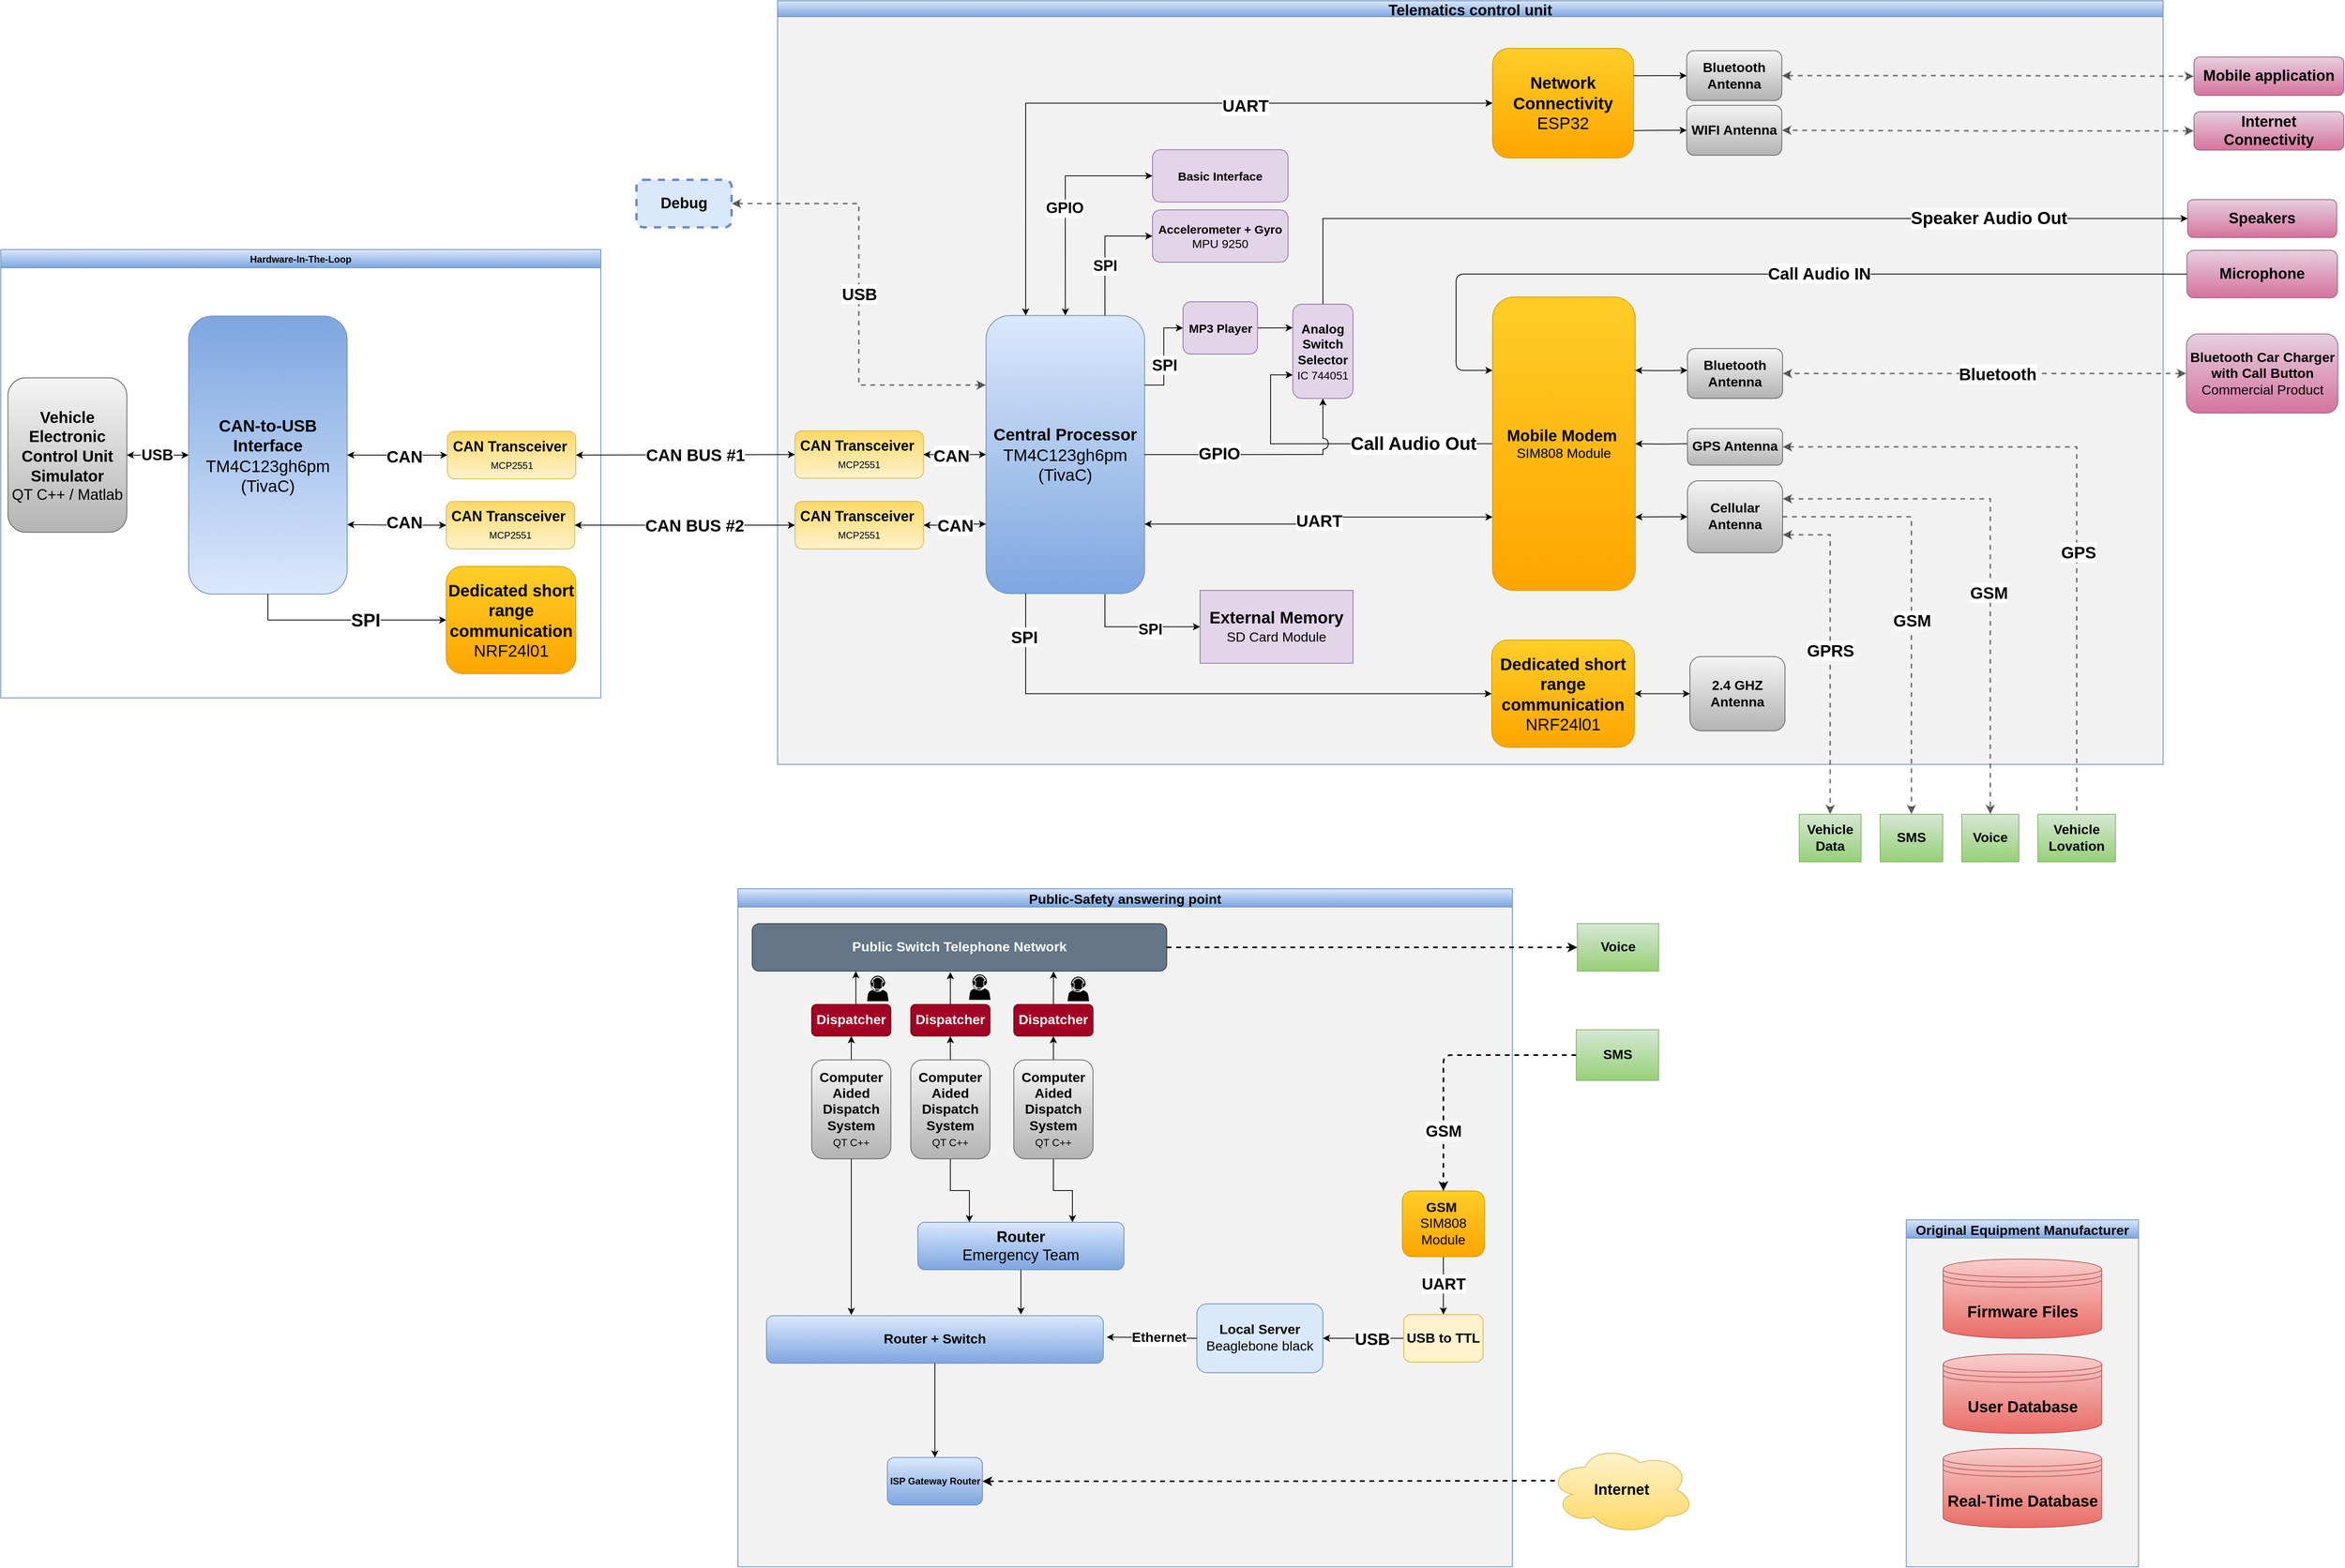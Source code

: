 <mxfile version="13.9.9" type="device"><diagram id="WvO2dlYxxCy-v5vZexDL" name="Page-1"><mxGraphModel dx="3207" dy="987" grid="0" gridSize="6" guides="1" tooltips="1" connect="1" arrows="1" fold="1" page="1" pageScale="1" pageWidth="1500" pageHeight="1200" math="0" shadow="0"><root><mxCell id="0"/><mxCell id="1" parent="0"/><mxCell id="o0vE8Q76qqL2OoBYx_gR-136" value="Original Equipment Manufacturer" style="swimlane;startSize=23;gradientColor=#7ea6e0;fillColor=#dae8fc;strokeColor=#6c8ebf;swimlaneFillColor=#f2f2f2;fontStyle=1;fontSize=17;" parent="1" vertex="1"><mxGeometry x="979" y="1794" width="293" height="438" as="geometry"/></mxCell><mxCell id="o0vE8Q76qqL2OoBYx_gR-175" value="User Database" style="shape=datastore;whiteSpace=wrap;html=1;gradientColor=#ea6b66;fillColor=#f8cecc;strokeColor=#b85450;fontStyle=1;fontSize=20;" parent="o0vE8Q76qqL2OoBYx_gR-136" vertex="1"><mxGeometry x="46.5" y="169.5" width="200" height="100" as="geometry"/></mxCell><mxCell id="anCkNkA-Q1HUXj1l_Hld-24" value="Real-Time Database" style="shape=datastore;whiteSpace=wrap;html=1;gradientColor=#ea6b66;fillColor=#f8cecc;strokeColor=#b85450;fontStyle=1;fontSize=20;" vertex="1" parent="o0vE8Q76qqL2OoBYx_gR-136"><mxGeometry x="46.5" y="288.5" width="200" height="100" as="geometry"/></mxCell><mxCell id="anCkNkA-Q1HUXj1l_Hld-25" value="Firmware Files" style="shape=datastore;whiteSpace=wrap;html=1;gradientColor=#ea6b66;fillColor=#f8cecc;strokeColor=#b85450;fontStyle=1;fontSize=20;" vertex="1" parent="o0vE8Q76qqL2OoBYx_gR-136"><mxGeometry x="46.5" y="49.5" width="200" height="100" as="geometry"/></mxCell><mxCell id="o0vE8Q76qqL2OoBYx_gR-142" value="Public-Safety answering point" style="swimlane;startSize=23;gradientColor=#7ea6e0;fillColor=#dae8fc;strokeColor=#6c8ebf;swimlaneFillColor=#f2f2f2;fontStyle=1;fontSize=17;" parent="1" vertex="1"><mxGeometry x="-495" y="1376" width="977" height="856" as="geometry"/></mxCell><mxCell id="o0vE8Q76qqL2OoBYx_gR-143" style="edgeStyle=orthogonalEdgeStyle;rounded=0;orthogonalLoop=1;jettySize=auto;html=1;entryX=0.5;entryY=0;entryDx=0;entryDy=0;startArrow=classic;startFill=1;endArrow=none;endFill=0;strokeWidth=1;fontSize=17;" parent="o0vE8Q76qqL2OoBYx_gR-142" source="o0vE8Q76qqL2OoBYx_gR-145" target="anCkNkA-Q1HUXj1l_Hld-5" edge="1"><mxGeometry relative="1" as="geometry"><mxPoint x="143" y="212" as="targetPoint"/></mxGeometry></mxCell><mxCell id="o0vE8Q76qqL2OoBYx_gR-144" style="edgeStyle=orthogonalEdgeStyle;rounded=0;orthogonalLoop=1;jettySize=auto;html=1;startArrow=classic;startFill=1;endArrow=none;endFill=0;strokeWidth=1;fontSize=17;exitX=0.25;exitY=1;exitDx=0;exitDy=0;" parent="o0vE8Q76qqL2OoBYx_gR-142" source="o0vE8Q76qqL2OoBYx_gR-148" target="o0vE8Q76qqL2OoBYx_gR-145" edge="1"><mxGeometry relative="1" as="geometry"><mxPoint x="155" y="123" as="sourcePoint"/><Array as="points"><mxPoint x="149" y="135"/><mxPoint x="149" y="135"/></Array></mxGeometry></mxCell><mxCell id="o0vE8Q76qqL2OoBYx_gR-145" value="Dispatcher" style="rounded=1;whiteSpace=wrap;html=1;fillColor=#a20025;strokeColor=#6F0000;fontColor=#ffffff;fontStyle=1;fontSize=17;" parent="o0vE8Q76qqL2OoBYx_gR-142" vertex="1"><mxGeometry x="93" y="146" width="100" height="40" as="geometry"/></mxCell><mxCell id="o0vE8Q76qqL2OoBYx_gR-148" value="Public Switch Telephone Network" style="rounded=1;whiteSpace=wrap;html=1;fillColor=#647687;strokeColor=#314354;fontSize=17;fontStyle=1;fontColor=#ffffff;" parent="o0vE8Q76qqL2OoBYx_gR-142" vertex="1"><mxGeometry x="18" y="44" width="523" height="60" as="geometry"/></mxCell><mxCell id="o0vE8Q76qqL2OoBYx_gR-149" value="" style="pointerEvents=1;shadow=0;dashed=0;html=1;strokeColor=none;labelPosition=center;verticalLabelPosition=bottom;verticalAlign=top;outlineConnect=0;align=center;shape=mxgraph.office.users.call_center_agent;labelBackgroundColor=#ffffff;fontSize=23;fillColor=#000000;" parent="o0vE8Q76qqL2OoBYx_gR-142" vertex="1"><mxGeometry x="163" y="109.71" width="27" height="32.28" as="geometry"/></mxCell><mxCell id="o0vE8Q76qqL2OoBYx_gR-150" style="edgeStyle=orthogonalEdgeStyle;rounded=1;jumpStyle=arc;jumpSize=14;orthogonalLoop=1;jettySize=auto;html=1;entryX=0.5;entryY=0;entryDx=0;entryDy=0;shadow=0;strokeWidth=1;" parent="o0vE8Q76qqL2OoBYx_gR-142" source="o0vE8Q76qqL2OoBYx_gR-151" target="o0vE8Q76qqL2OoBYx_gR-167" edge="1"><mxGeometry relative="1" as="geometry"/></mxCell><mxCell id="anCkNkA-Q1HUXj1l_Hld-32" value="UART" style="edgeLabel;html=1;align=center;verticalAlign=middle;resizable=0;points=[];fontSize=20;fontStyle=1" vertex="1" connectable="0" parent="o0vE8Q76qqL2OoBYx_gR-150"><mxGeometry x="-0.233" y="-2" relative="1" as="geometry"><mxPoint x="2" y="5.18" as="offset"/></mxGeometry></mxCell><mxCell id="o0vE8Q76qqL2OoBYx_gR-151" value="GSM&amp;nbsp;&lt;br&gt;&lt;span style=&quot;font-weight: normal&quot;&gt;SIM808 Module&lt;/span&gt;" style="rounded=1;whiteSpace=wrap;html=1;fillColor=#ffcd28;strokeColor=#d79b00;fontSize=17;fontStyle=1;gradientColor=#ffa500;" parent="o0vE8Q76qqL2OoBYx_gR-142" vertex="1"><mxGeometry x="838.21" y="381.49" width="103.58" height="83" as="geometry"/></mxCell><mxCell id="o0vE8Q76qqL2OoBYx_gR-157" value="" style="pointerEvents=1;shadow=0;dashed=0;html=1;strokeColor=none;labelPosition=center;verticalLabelPosition=bottom;verticalAlign=top;outlineConnect=0;align=center;shape=mxgraph.office.users.call_center_agent;labelBackgroundColor=#ffffff;fontSize=23;fillColor=#000000;" parent="o0vE8Q76qqL2OoBYx_gR-142" vertex="1"><mxGeometry x="416" y="111" width="27" height="30.99" as="geometry"/></mxCell><mxCell id="o0vE8Q76qqL2OoBYx_gR-158" value="" style="pointerEvents=1;shadow=0;dashed=0;html=1;strokeColor=none;labelPosition=center;verticalLabelPosition=bottom;verticalAlign=top;outlineConnect=0;align=center;shape=mxgraph.office.users.call_center_agent;labelBackgroundColor=#ffffff;fontSize=23;fillColor=#000000;" parent="o0vE8Q76qqL2OoBYx_gR-142" vertex="1"><mxGeometry x="291.58" y="108" width="27" height="32.28" as="geometry"/></mxCell><mxCell id="o0vE8Q76qqL2OoBYx_gR-159" value="Local Server&lt;br style=&quot;font-size: 17px&quot;&gt;&lt;span style=&quot;font-size: 17px ; font-weight: normal&quot;&gt;Beaglebone black&lt;/span&gt;" style="rounded=1;whiteSpace=wrap;html=1;fillColor=#dae8fc;strokeColor=#6c8ebf;fontStyle=1;fontSize=17;" parent="o0vE8Q76qqL2OoBYx_gR-142" vertex="1"><mxGeometry x="579" y="523.99" width="159" height="87.01" as="geometry"/></mxCell><mxCell id="o0vE8Q76qqL2OoBYx_gR-160" style="edgeStyle=orthogonalEdgeStyle;rounded=0;orthogonalLoop=1;jettySize=auto;html=1;startArrow=classic;startFill=1;endArrow=none;endFill=0;strokeWidth=1;fontSize=17;" parent="o0vE8Q76qqL2OoBYx_gR-142" source="o0vE8Q76qqL2OoBYx_gR-162" target="o0vE8Q76qqL2OoBYx_gR-169" edge="1"><mxGeometry relative="1" as="geometry"/></mxCell><mxCell id="o0vE8Q76qqL2OoBYx_gR-161" style="edgeStyle=orthogonalEdgeStyle;rounded=0;orthogonalLoop=1;jettySize=auto;html=1;entryX=0.727;entryY=1.006;entryDx=0;entryDy=0;entryPerimeter=0;fontSize=19;" parent="o0vE8Q76qqL2OoBYx_gR-142" source="o0vE8Q76qqL2OoBYx_gR-162" target="o0vE8Q76qqL2OoBYx_gR-148" edge="1"><mxGeometry relative="1" as="geometry"/></mxCell><mxCell id="o0vE8Q76qqL2OoBYx_gR-162" value="Dispatcher" style="rounded=1;whiteSpace=wrap;html=1;fillColor=#a20025;strokeColor=#6F0000;fontColor=#ffffff;fontStyle=1;fontSize=17;" parent="o0vE8Q76qqL2OoBYx_gR-142" vertex="1"><mxGeometry x="348" y="146" width="100" height="40" as="geometry"/></mxCell><mxCell id="o0vE8Q76qqL2OoBYx_gR-163" style="edgeStyle=orthogonalEdgeStyle;rounded=0;orthogonalLoop=1;jettySize=auto;html=1;startArrow=classic;startFill=1;endArrow=none;endFill=0;strokeWidth=1;fontSize=17;" parent="o0vE8Q76qqL2OoBYx_gR-142" source="o0vE8Q76qqL2OoBYx_gR-164" target="anCkNkA-Q1HUXj1l_Hld-4" edge="1"><mxGeometry relative="1" as="geometry"><mxPoint x="268" y="212" as="targetPoint"/></mxGeometry></mxCell><mxCell id="o0vE8Q76qqL2OoBYx_gR-164" value="Dispatcher" style="rounded=1;whiteSpace=wrap;html=1;fillColor=#a20025;strokeColor=#6F0000;fontColor=#ffffff;fontStyle=1;fontSize=17;" parent="o0vE8Q76qqL2OoBYx_gR-142" vertex="1"><mxGeometry x="218" y="146" width="100" height="40" as="geometry"/></mxCell><mxCell id="o0vE8Q76qqL2OoBYx_gR-165" style="edgeStyle=orthogonalEdgeStyle;rounded=0;orthogonalLoop=1;jettySize=auto;html=1;entryX=1;entryY=0.5;entryDx=0;entryDy=0;fontSize=19;" parent="o0vE8Q76qqL2OoBYx_gR-142" source="o0vE8Q76qqL2OoBYx_gR-167" target="o0vE8Q76qqL2OoBYx_gR-159" edge="1"><mxGeometry relative="1" as="geometry"/></mxCell><mxCell id="o0vE8Q76qqL2OoBYx_gR-166" value="&lt;b&gt;&lt;font style=&quot;font-size: 21px&quot;&gt;USB&lt;/font&gt;&lt;/b&gt;" style="edgeLabel;html=1;align=center;verticalAlign=middle;resizable=0;points=[];fontSize=19;" parent="o0vE8Q76qqL2OoBYx_gR-165" vertex="1" connectable="0"><mxGeometry x="-0.203" relative="1" as="geometry"><mxPoint as="offset"/></mxGeometry></mxCell><mxCell id="o0vE8Q76qqL2OoBYx_gR-167" value="USB to TTL" style="rounded=1;whiteSpace=wrap;html=1;fillColor=#fff2cc;strokeColor=#d6b656;fontStyle=1;fontSize=17;" parent="o0vE8Q76qqL2OoBYx_gR-142" vertex="1"><mxGeometry x="840.0" y="537.5" width="100" height="60" as="geometry"/></mxCell><mxCell id="o0vE8Q76qqL2OoBYx_gR-168" style="edgeStyle=orthogonalEdgeStyle;rounded=0;orthogonalLoop=1;jettySize=auto;html=1;entryX=0.75;entryY=0;entryDx=0;entryDy=0;fontSize=19;" parent="o0vE8Q76qqL2OoBYx_gR-142" source="o0vE8Q76qqL2OoBYx_gR-169" target="o0vE8Q76qqL2OoBYx_gR-176" edge="1"><mxGeometry relative="1" as="geometry"/></mxCell><mxCell id="o0vE8Q76qqL2OoBYx_gR-169" value="Computer Aided Dispatch System&lt;br&gt;&lt;span style=&quot;font-weight: normal&quot;&gt;&lt;font style=&quot;font-size: 13px&quot;&gt;QT C++&lt;/font&gt;&lt;/span&gt;" style="rounded=1;whiteSpace=wrap;html=1;fillColor=#f5f5f5;strokeColor=#666666;fontStyle=1;fontSize=17;gradientColor=#b3b3b3;" parent="o0vE8Q76qqL2OoBYx_gR-142" vertex="1"><mxGeometry x="348" y="216.01" width="100" height="125" as="geometry"/></mxCell><mxCell id="o0vE8Q76qqL2OoBYx_gR-170" value="&lt;b&gt;&lt;font style=&quot;font-size: 17px&quot;&gt;Router + Switch&lt;/font&gt;&lt;/b&gt;" style="rounded=1;whiteSpace=wrap;html=1;gradientColor=#7ea6e0;fillColor=#dae8fc;strokeColor=#6c8ebf;" parent="o0vE8Q76qqL2OoBYx_gR-142" vertex="1"><mxGeometry x="36" y="539" width="425" height="60" as="geometry"/></mxCell><mxCell id="o0vE8Q76qqL2OoBYx_gR-172" value="&lt;b&gt;ISP Gateway Router&lt;/b&gt;" style="rounded=1;whiteSpace=wrap;html=1;gradientColor=#7ea6e0;fillColor=#dae8fc;strokeColor=#6c8ebf;" parent="o0vE8Q76qqL2OoBYx_gR-142" vertex="1"><mxGeometry x="188.5" y="718.01" width="120" height="60" as="geometry"/></mxCell><mxCell id="o0vE8Q76qqL2OoBYx_gR-176" value="&lt;b&gt;Router&lt;/b&gt;&lt;br&gt;Emergency Team" style="rounded=1;whiteSpace=wrap;html=1;fontSize=19;gradientColor=#7ea6e0;fillColor=#dae8fc;strokeColor=#6c8ebf;" parent="o0vE8Q76qqL2OoBYx_gR-142" vertex="1"><mxGeometry x="227" y="421" width="260" height="60" as="geometry"/></mxCell><mxCell id="anCkNkA-Q1HUXj1l_Hld-6" style="edgeStyle=orthogonalEdgeStyle;rounded=0;orthogonalLoop=1;jettySize=auto;html=1;entryX=0.25;entryY=0;entryDx=0;entryDy=0;fontSize=17;" edge="1" parent="o0vE8Q76qqL2OoBYx_gR-142" source="anCkNkA-Q1HUXj1l_Hld-4" target="o0vE8Q76qqL2OoBYx_gR-176"><mxGeometry relative="1" as="geometry"/></mxCell><mxCell id="anCkNkA-Q1HUXj1l_Hld-4" value="Computer Aided Dispatch System&lt;br&gt;&lt;span style=&quot;font-weight: normal&quot;&gt;&lt;font style=&quot;font-size: 13px&quot;&gt;QT C++&lt;/font&gt;&lt;/span&gt;" style="rounded=1;whiteSpace=wrap;html=1;fillColor=#f5f5f5;strokeColor=#666666;fontStyle=1;fontSize=17;gradientColor=#b3b3b3;" vertex="1" parent="o0vE8Q76qqL2OoBYx_gR-142"><mxGeometry x="218" y="216.01" width="100" height="125" as="geometry"/></mxCell><mxCell id="anCkNkA-Q1HUXj1l_Hld-5" value="Computer Aided Dispatch System&lt;br&gt;&lt;span style=&quot;font-weight: normal&quot;&gt;&lt;font style=&quot;font-size: 13px&quot;&gt;QT C++&lt;/font&gt;&lt;/span&gt;" style="rounded=1;whiteSpace=wrap;html=1;fillColor=#f5f5f5;strokeColor=#666666;fontStyle=1;fontSize=17;gradientColor=#b3b3b3;" vertex="1" parent="o0vE8Q76qqL2OoBYx_gR-142"><mxGeometry x="93" y="216.01" width="100" height="125" as="geometry"/></mxCell><mxCell id="o0vE8Q76qqL2OoBYx_gR-243" style="edgeStyle=orthogonalEdgeStyle;rounded=0;orthogonalLoop=1;jettySize=auto;html=1;fontSize=19;" parent="o0vE8Q76qqL2OoBYx_gR-142" source="o0vE8Q76qqL2OoBYx_gR-170" edge="1" target="o0vE8Q76qqL2OoBYx_gR-172"><mxGeometry relative="1" as="geometry"><mxPoint x="249" y="717" as="targetPoint"/></mxGeometry></mxCell><mxCell id="o0vE8Q76qqL2OoBYx_gR-178" value="Telematics control unit" style="swimlane;startSize=20;shadow=0;swimlaneFillColor=#F2F2F2;fontStyle=1;fontSize=19;movable=1;gradientColor=#7ea6e0;fillColor=#dae8fc;strokeColor=#6c8ebf;" parent="1" vertex="1"><mxGeometry x="-445" y="255" width="1748" height="964" as="geometry"><mxRectangle x="70" y="160" width="70" height="23" as="alternateBounds"/></mxGeometry></mxCell><mxCell id="o0vE8Q76qqL2OoBYx_gR-179" style="edgeStyle=orthogonalEdgeStyle;rounded=1;orthogonalLoop=1;jettySize=auto;html=1;entryX=1;entryY=0.5;entryDx=0;entryDy=0;startArrow=none;startFill=0;endArrow=classic;endFill=1;strokeColor=#000000;strokeWidth=1;fontSize=20;fontStyle=1" parent="o0vE8Q76qqL2OoBYx_gR-178" target="o0vE8Q76qqL2OoBYx_gR-185" edge="1"><mxGeometry relative="1" as="geometry"><mxPoint x="1085.28" y="660.73" as="targetPoint"/><mxPoint x="1147.97" y="559.165" as="sourcePoint"/></mxGeometry></mxCell><mxCell id="o0vE8Q76qqL2OoBYx_gR-180" style="edgeStyle=orthogonalEdgeStyle;rounded=1;orthogonalLoop=1;jettySize=auto;html=1;entryX=1;entryY=0.75;entryDx=0;entryDy=0;startArrow=classic;startFill=1;endArrow=classic;endFill=1;strokeColor=#000000;strokeWidth=1;fontSize=20;fontStyle=1;exitX=0;exitY=0.5;exitDx=0;exitDy=0;" parent="o0vE8Q76qqL2OoBYx_gR-178" target="o0vE8Q76qqL2OoBYx_gR-185" edge="1" source="o0vE8Q76qqL2OoBYx_gR-230"><mxGeometry relative="1" as="geometry"><mxPoint x="1085.28" y="740.83" as="targetPoint"/><mxPoint x="1147.97" y="650.415" as="sourcePoint"/></mxGeometry></mxCell><mxCell id="o0vE8Q76qqL2OoBYx_gR-181" style="edgeStyle=orthogonalEdgeStyle;rounded=0;jumpStyle=arc;jumpSize=14;orthogonalLoop=1;jettySize=auto;html=1;exitX=0.75;exitY=1;exitDx=0;exitDy=0;" parent="o0vE8Q76qqL2OoBYx_gR-178" source="o0vE8Q76qqL2OoBYx_gR-183" target="o0vE8Q76qqL2OoBYx_gR-220" edge="1"><mxGeometry relative="1" as="geometry"><mxPoint x="467" y="762" as="sourcePoint"/></mxGeometry></mxCell><mxCell id="o0vE8Q76qqL2OoBYx_gR-182" value="SPI" style="edgeLabel;html=1;align=center;verticalAlign=middle;resizable=0;points=[];fontSize=19;fontStyle=1" parent="o0vE8Q76qqL2OoBYx_gR-181" vertex="1" connectable="0"><mxGeometry x="0.208" y="-3" relative="1" as="geometry"><mxPoint x="1" as="offset"/></mxGeometry></mxCell><mxCell id="anCkNkA-Q1HUXj1l_Hld-22" style="edgeStyle=orthogonalEdgeStyle;rounded=0;orthogonalLoop=1;jettySize=auto;html=1;entryX=0;entryY=0.5;entryDx=0;entryDy=0;startArrow=classic;startFill=1;endArrow=classic;endFill=1;strokeWidth=1;fontSize=19;exitX=0.5;exitY=0;exitDx=0;exitDy=0;" edge="1" parent="o0vE8Q76qqL2OoBYx_gR-178" source="o0vE8Q76qqL2OoBYx_gR-183" target="anCkNkA-Q1HUXj1l_Hld-20"><mxGeometry relative="1" as="geometry"/></mxCell><mxCell id="anCkNkA-Q1HUXj1l_Hld-23" value="GPIO" style="edgeLabel;html=1;align=center;verticalAlign=middle;resizable=0;points=[];fontSize=19;fontStyle=1" vertex="1" connectable="0" parent="anCkNkA-Q1HUXj1l_Hld-22"><mxGeometry x="-0.051" y="1" relative="1" as="geometry"><mxPoint as="offset"/></mxGeometry></mxCell><mxCell id="o0vE8Q76qqL2OoBYx_gR-183" value="&lt;font style=&quot;font-size: 21px&quot;&gt;Central Processor&lt;span style=&quot;font-weight: normal&quot;&gt;&lt;br&gt;TM4C123gh6pm&lt;br&gt;(TivaC)&lt;/span&gt;&lt;/font&gt;" style="rounded=1;whiteSpace=wrap;html=1;fillColor=#dae8fc;strokeColor=#6c8ebf;fontStyle=1;fontSize=17;gradientColor=#7ea6e0;" parent="o0vE8Q76qqL2OoBYx_gR-178" vertex="1"><mxGeometry x="263.02" y="397.33" width="200" height="351" as="geometry"/></mxCell><mxCell id="o0vE8Q76qqL2OoBYx_gR-184" style="edgeStyle=orthogonalEdgeStyle;rounded=0;jumpStyle=arc;jumpSize=100;orthogonalLoop=1;jettySize=auto;html=1;exitX=0;exitY=0.5;exitDx=0;exitDy=0;entryX=0;entryY=0.75;entryDx=0;entryDy=0;" parent="o0vE8Q76qqL2OoBYx_gR-178" source="o0vE8Q76qqL2OoBYx_gR-185" target="o0vE8Q76qqL2OoBYx_gR-207" edge="1"><mxGeometry relative="1" as="geometry"><Array as="points"><mxPoint x="622" y="559"/><mxPoint x="622" y="473"/></Array></mxGeometry></mxCell><mxCell id="anCkNkA-Q1HUXj1l_Hld-37" value="Call Audio Out" style="edgeLabel;html=1;align=center;verticalAlign=middle;resizable=0;points=[];fontSize=23;fontStyle=1" vertex="1" connectable="0" parent="o0vE8Q76qqL2OoBYx_gR-184"><mxGeometry x="-0.412" y="-1" relative="1" as="geometry"><mxPoint x="15.84" y="0.98" as="offset"/></mxGeometry></mxCell><mxCell id="o0vE8Q76qqL2OoBYx_gR-185" value="&lt;font style=&quot;font-size: 20px&quot;&gt;Mobile Modem&lt;/font&gt;&amp;nbsp;&lt;br&gt;&lt;span style=&quot;font-weight: normal&quot;&gt;SIM808 Module&lt;/span&gt;" style="rounded=1;whiteSpace=wrap;html=1;fillColor=#ffcd28;strokeColor=#d79b00;fontSize=17;fontStyle=1;gradientColor=#ffa500;" parent="o0vE8Q76qqL2OoBYx_gR-178" vertex="1"><mxGeometry x="902.02" y="374" width="180" height="370.33" as="geometry"/></mxCell><mxCell id="o0vE8Q76qqL2OoBYx_gR-188" style="edgeStyle=orthogonalEdgeStyle;rounded=1;orthogonalLoop=1;jettySize=auto;html=1;startArrow=classic;startFill=1;entryX=1;entryY=0.25;entryDx=0;entryDy=0;" parent="o0vE8Q76qqL2OoBYx_gR-178" target="o0vE8Q76qqL2OoBYx_gR-185" edge="1"><mxGeometry relative="1" as="geometry"><mxPoint x="1084.97" y="443.83" as="targetPoint"/><mxPoint x="1147.97" y="466.5" as="sourcePoint"/></mxGeometry></mxCell><mxCell id="o0vE8Q76qqL2OoBYx_gR-201" style="edgeStyle=orthogonalEdgeStyle;rounded=0;orthogonalLoop=1;jettySize=auto;html=1;entryX=0;entryY=0.25;entryDx=0;entryDy=0;" parent="o0vE8Q76qqL2OoBYx_gR-178" source="o0vE8Q76qqL2OoBYx_gR-204" target="o0vE8Q76qqL2OoBYx_gR-207" edge="1"><mxGeometry relative="1" as="geometry"/></mxCell><mxCell id="o0vE8Q76qqL2OoBYx_gR-202" style="edgeStyle=orthogonalEdgeStyle;rounded=0;orthogonalLoop=1;jettySize=auto;html=1;entryX=1;entryY=0.25;entryDx=0;entryDy=0;startArrow=classic;startFill=1;endArrow=none;endFill=0;fontSize=19;" parent="o0vE8Q76qqL2OoBYx_gR-178" source="o0vE8Q76qqL2OoBYx_gR-204" target="o0vE8Q76qqL2OoBYx_gR-183" edge="1"><mxGeometry relative="1" as="geometry"/></mxCell><mxCell id="o0vE8Q76qqL2OoBYx_gR-203" value="SPI" style="edgeLabel;html=1;align=center;verticalAlign=middle;resizable=0;points=[];fontSize=20;fontStyle=1" parent="o0vE8Q76qqL2OoBYx_gR-202" vertex="1" connectable="0"><mxGeometry x="0.155" relative="1" as="geometry"><mxPoint as="offset"/></mxGeometry></mxCell><mxCell id="o0vE8Q76qqL2OoBYx_gR-204" value="MP3 Player" style="rounded=1;whiteSpace=wrap;html=1;fillColor=#e1d5e7;strokeColor=#9673a6;fontStyle=1;fontSize=15;" parent="o0vE8Q76qqL2OoBYx_gR-178" vertex="1"><mxGeometry x="511.5" y="380" width="94" height="66" as="geometry"/></mxCell><mxCell id="o0vE8Q76qqL2OoBYx_gR-205" style="edgeStyle=orthogonalEdgeStyle;rounded=0;orthogonalLoop=1;jettySize=auto;html=1;startArrow=classic;startFill=1;endArrow=none;endFill=0;fontSize=19;entryX=1;entryY=0.5;entryDx=0;entryDy=0;jumpStyle=arc;jumpSize=14;exitX=0.5;exitY=1;exitDx=0;exitDy=0;" parent="o0vE8Q76qqL2OoBYx_gR-178" source="o0vE8Q76qqL2OoBYx_gR-207" target="o0vE8Q76qqL2OoBYx_gR-183" edge="1"><mxGeometry relative="1" as="geometry"><mxPoint x="484.02" y="675.33" as="targetPoint"/></mxGeometry></mxCell><mxCell id="o0vE8Q76qqL2OoBYx_gR-206" value="&lt;b&gt;&lt;font style=&quot;font-size: 21px&quot;&gt;GPIO&lt;/font&gt;&lt;/b&gt;" style="edgeLabel;html=1;align=center;verticalAlign=middle;resizable=0;points=[];fontSize=19;" parent="o0vE8Q76qqL2OoBYx_gR-205" vertex="1" connectable="0"><mxGeometry x="0.613" y="2" relative="1" as="geometry"><mxPoint x="36.88" y="-3.83" as="offset"/></mxGeometry></mxCell><mxCell id="o0vE8Q76qqL2OoBYx_gR-207" value="Analog Switch Selector&lt;br&gt;&lt;span style=&quot;font-weight: normal&quot;&gt;&lt;font style=&quot;font-size: 14px&quot;&gt;IC 744051&lt;/font&gt;&lt;/span&gt;" style="rounded=1;whiteSpace=wrap;html=1;fillColor=#e1d5e7;strokeColor=#9673a6;fontStyle=1;fontSize=16;" parent="o0vE8Q76qqL2OoBYx_gR-178" vertex="1"><mxGeometry x="650" y="383" width="76" height="119" as="geometry"/></mxCell><mxCell id="o0vE8Q76qqL2OoBYx_gR-208" style="edgeStyle=orthogonalEdgeStyle;rounded=0;orthogonalLoop=1;jettySize=auto;html=1;startArrow=classic;startFill=1;endArrow=none;endFill=0;fontSize=19;entryX=0.25;entryY=1;entryDx=0;entryDy=0;" parent="o0vE8Q76qqL2OoBYx_gR-178" source="o0vE8Q76qqL2OoBYx_gR-211" target="o0vE8Q76qqL2OoBYx_gR-183" edge="1"><mxGeometry relative="1" as="geometry"><mxPoint x="463.02" y="500.33" as="targetPoint"/></mxGeometry></mxCell><mxCell id="o0vE8Q76qqL2OoBYx_gR-209" value="&lt;b&gt;&lt;font style=&quot;font-size: 21px&quot;&gt;SPI&lt;/font&gt;&lt;/b&gt;" style="edgeLabel;html=1;align=center;verticalAlign=middle;resizable=0;points=[];fontSize=19;" parent="o0vE8Q76qqL2OoBYx_gR-208" vertex="1" connectable="0"><mxGeometry x="0.769" y="1" relative="1" as="geometry"><mxPoint x="-1.01" y="-27.69" as="offset"/></mxGeometry></mxCell><mxCell id="o0vE8Q76qqL2OoBYx_gR-210" style="edgeStyle=orthogonalEdgeStyle;rounded=1;jumpStyle=arc;jumpSize=14;orthogonalLoop=1;jettySize=auto;html=1;strokeWidth=1;entryX=0;entryY=0.5;entryDx=0;entryDy=0;startArrow=classic;startFill=1;" parent="o0vE8Q76qqL2OoBYx_gR-178" source="o0vE8Q76qqL2OoBYx_gR-211" edge="1" target="o0vE8Q76qqL2OoBYx_gR-229"><mxGeometry relative="1" as="geometry"><mxPoint x="1135.02" y="898.6" as="targetPoint"/></mxGeometry></mxCell><mxCell id="o0vE8Q76qqL2OoBYx_gR-211" value="&lt;font style=&quot;font-size: 21px&quot;&gt;Dedicated short range communication&lt;br&gt;&lt;span style=&quot;font-weight: normal&quot;&gt;NRF24l01&lt;/span&gt;&lt;/font&gt;" style="rounded=1;whiteSpace=wrap;html=1;fillColor=#ffcd28;strokeColor=#d79b00;fontSize=17;fontStyle=1;gradientColor=#ffa500;" parent="o0vE8Q76qqL2OoBYx_gR-178" vertex="1"><mxGeometry x="901.02" y="807" width="180" height="135.5" as="geometry"/></mxCell><mxCell id="o0vE8Q76qqL2OoBYx_gR-212" style="edgeStyle=orthogonalEdgeStyle;rounded=0;orthogonalLoop=1;jettySize=auto;html=1;exitX=0;exitY=0.5;exitDx=0;exitDy=0;entryX=0.25;entryY=0;entryDx=0;entryDy=0;startArrow=classic;startFill=1;" parent="o0vE8Q76qqL2OoBYx_gR-178" source="o0vE8Q76qqL2OoBYx_gR-223" target="o0vE8Q76qqL2OoBYx_gR-183" edge="1"><mxGeometry relative="1" as="geometry"><mxPoint x="261.02" y="423.33" as="targetPoint"/></mxGeometry></mxCell><mxCell id="o0vE8Q76qqL2OoBYx_gR-213" value="&lt;b&gt;&lt;font style=&quot;font-size: 21px&quot;&gt;UART&lt;/font&gt;&lt;/b&gt;" style="edgeLabel;html=1;align=center;verticalAlign=middle;resizable=0;points=[];fontSize=19;rotation=0;" parent="o0vE8Q76qqL2OoBYx_gR-212" vertex="1" connectable="0"><mxGeometry x="-0.151" y="-1" relative="1" as="geometry"><mxPoint x="51.65" y="3.7" as="offset"/></mxGeometry></mxCell><mxCell id="o0vE8Q76qqL2OoBYx_gR-214" style="edgeStyle=orthogonalEdgeStyle;rounded=0;orthogonalLoop=1;jettySize=auto;html=1;entryX=0;entryY=0.75;entryDx=0;entryDy=0;startArrow=classic;startFill=1;" parent="o0vE8Q76qqL2OoBYx_gR-178" source="anCkNkA-Q1HUXj1l_Hld-40" target="o0vE8Q76qqL2OoBYx_gR-183" edge="1"><mxGeometry relative="1" as="geometry"><mxPoint x="263.02" y="714.33" as="targetPoint"/><mxPoint x="176" y="662" as="sourcePoint"/></mxGeometry></mxCell><mxCell id="o0vE8Q76qqL2OoBYx_gR-215" value="CAN" style="edgeLabel;html=1;align=center;verticalAlign=middle;resizable=0;points=[];fontSize=21;fontStyle=1" parent="o0vE8Q76qqL2OoBYx_gR-214" vertex="1" connectable="0"><mxGeometry x="-0.132" y="1" relative="1" as="geometry"><mxPoint x="4.67" y="1" as="offset"/></mxGeometry></mxCell><mxCell id="o0vE8Q76qqL2OoBYx_gR-217" style="edgeStyle=orthogonalEdgeStyle;rounded=0;orthogonalLoop=1;jettySize=auto;html=1;startArrow=classic;startFill=1;endArrow=classic;endFill=1;fontSize=19;" parent="o0vE8Q76qqL2OoBYx_gR-178" source="anCkNkA-Q1HUXj1l_Hld-39" target="o0vE8Q76qqL2OoBYx_gR-183" edge="1"><mxGeometry relative="1" as="geometry"><mxPoint x="176" y="573" as="sourcePoint"/><mxPoint x="263.02" y="562.42" as="targetPoint"/></mxGeometry></mxCell><mxCell id="o0vE8Q76qqL2OoBYx_gR-218" value="&lt;b&gt;&lt;font style=&quot;font-size: 21px&quot;&gt;CAN&lt;/font&gt;&lt;/b&gt;" style="edgeLabel;html=1;align=center;verticalAlign=middle;resizable=0;points=[];fontSize=19;" parent="o0vE8Q76qqL2OoBYx_gR-217" vertex="1" connectable="0"><mxGeometry x="0.118" y="-2" relative="1" as="geometry"><mxPoint x="-9.67" y="-1.34" as="offset"/></mxGeometry></mxCell><mxCell id="o0vE8Q76qqL2OoBYx_gR-220" value="&lt;font&gt;&lt;b style=&quot;font-size: 21px&quot;&gt;External Memory&lt;/b&gt;&lt;br&gt;&lt;font style=&quot;font-size: 17px&quot;&gt;SD Card Module&lt;/font&gt;&lt;br&gt;&lt;/font&gt;" style="rounded=0;whiteSpace=wrap;html=1;fontSize=19;arcSize=50;fillColor=#e1d5e7;strokeColor=#9673a6;" parent="o0vE8Q76qqL2OoBYx_gR-178" vertex="1"><mxGeometry x="533" y="744.33" width="193" height="92" as="geometry"/></mxCell><mxCell id="o0vE8Q76qqL2OoBYx_gR-223" value="&lt;font style=&quot;font-size: 21px&quot;&gt;Network Connectivity&lt;br&gt;&lt;span style=&quot;font-weight: normal&quot;&gt;ESP32&lt;/span&gt;&lt;/font&gt;" style="rounded=1;whiteSpace=wrap;html=1;fillColor=#ffcd28;strokeColor=#d79b00;fontSize=17;fontStyle=1;gradientColor=#ffa500;" parent="o0vE8Q76qqL2OoBYx_gR-178" vertex="1"><mxGeometry x="902.02" y="60" width="178" height="138.5" as="geometry"/></mxCell><mxCell id="o0vE8Q76qqL2OoBYx_gR-224" value="Bluetooth Antenna" style="rounded=1;whiteSpace=wrap;html=1;fillColor=#f5f5f5;strokeColor=#666666;fontSize=17;fontStyle=1;gradientColor=#b3b3b3;" parent="o0vE8Q76qqL2OoBYx_gR-178" vertex="1"><mxGeometry x="1146.97" y="63" width="120" height="63" as="geometry"/></mxCell><mxCell id="o0vE8Q76qqL2OoBYx_gR-225" value="WIFI Antenna" style="rounded=1;whiteSpace=wrap;html=1;fillColor=#f5f5f5;strokeColor=#666666;fontSize=17;fontStyle=1;gradientColor=#b3b3b3;" parent="o0vE8Q76qqL2OoBYx_gR-178" vertex="1"><mxGeometry x="1146.97" y="132" width="120" height="63" as="geometry"/></mxCell><mxCell id="o0vE8Q76qqL2OoBYx_gR-226" style="edgeStyle=orthogonalEdgeStyle;rounded=0;orthogonalLoop=1;jettySize=auto;html=1;entryX=1;entryY=0.25;entryDx=0;entryDy=0;startArrow=classic;startFill=1;endArrow=none;endFill=0;fontSize=19;" parent="o0vE8Q76qqL2OoBYx_gR-178" source="o0vE8Q76qqL2OoBYx_gR-224" target="o0vE8Q76qqL2OoBYx_gR-223" edge="1"><mxGeometry relative="1" as="geometry"/></mxCell><mxCell id="o0vE8Q76qqL2OoBYx_gR-227" style="edgeStyle=orthogonalEdgeStyle;rounded=0;orthogonalLoop=1;jettySize=auto;html=1;entryX=1;entryY=0.75;entryDx=0;entryDy=0;startArrow=classic;startFill=1;endArrow=none;endFill=0;fontSize=19;" parent="o0vE8Q76qqL2OoBYx_gR-178" source="o0vE8Q76qqL2OoBYx_gR-225" target="o0vE8Q76qqL2OoBYx_gR-223" edge="1"><mxGeometry relative="1" as="geometry"/></mxCell><mxCell id="o0vE8Q76qqL2OoBYx_gR-229" value="2.4 GHZ Antenna" style="rounded=1;whiteSpace=wrap;html=1;fillColor=#f5f5f5;strokeColor=#666666;fontSize=17;fontStyle=1;gradientColor=#b3b3b3;" parent="o0vE8Q76qqL2OoBYx_gR-178" vertex="1"><mxGeometry x="1151.0" y="827.83" width="120" height="93.83" as="geometry"/></mxCell><mxCell id="o0vE8Q76qqL2OoBYx_gR-230" value="Cellular Antenna" style="rounded=1;whiteSpace=wrap;html=1;fillColor=#f5f5f5;strokeColor=#666666;fontSize=17;fontStyle=1;gradientColor=#b3b3b3;" parent="o0vE8Q76qqL2OoBYx_gR-178" vertex="1"><mxGeometry x="1147.97" y="606" width="120" height="90.83" as="geometry"/></mxCell><mxCell id="o0vE8Q76qqL2OoBYx_gR-231" value="GPS Antenna" style="rounded=1;whiteSpace=wrap;html=1;fillColor=#f5f5f5;strokeColor=#666666;fontSize=17;fontStyle=1;gradientColor=#b3b3b3;" parent="o0vE8Q76qqL2OoBYx_gR-178" vertex="1"><mxGeometry x="1147.97" y="540.08" width="120" height="46.16" as="geometry"/></mxCell><mxCell id="o0vE8Q76qqL2OoBYx_gR-232" value="Bluetooth Antenna" style="rounded=1;whiteSpace=wrap;html=1;fillColor=#f5f5f5;strokeColor=#666666;fontSize=17;fontStyle=1;gradientColor=#b3b3b3;" parent="o0vE8Q76qqL2OoBYx_gR-178" vertex="1"><mxGeometry x="1147.97" y="439" width="120" height="63" as="geometry"/></mxCell><mxCell id="anCkNkA-Q1HUXj1l_Hld-15" style="edgeStyle=orthogonalEdgeStyle;rounded=0;orthogonalLoop=1;jettySize=auto;html=1;entryX=0.75;entryY=0;entryDx=0;entryDy=0;endArrow=none;endFill=0;strokeWidth=1;fontSize=19;startArrow=classic;startFill=1;" edge="1" parent="o0vE8Q76qqL2OoBYx_gR-178" source="anCkNkA-Q1HUXj1l_Hld-14" target="o0vE8Q76qqL2OoBYx_gR-183"><mxGeometry relative="1" as="geometry"/></mxCell><mxCell id="anCkNkA-Q1HUXj1l_Hld-16" value="SPI" style="edgeLabel;html=1;align=center;verticalAlign=middle;resizable=0;points=[];fontSize=19;fontStyle=1" vertex="1" connectable="0" parent="anCkNkA-Q1HUXj1l_Hld-15"><mxGeometry x="0.221" relative="1" as="geometry"><mxPoint as="offset"/></mxGeometry></mxCell><mxCell id="anCkNkA-Q1HUXj1l_Hld-14" value="Accelerometer + Gyro&lt;br&gt;&lt;span style=&quot;font-weight: normal&quot;&gt;MPU 9250&lt;/span&gt;" style="rounded=1;whiteSpace=wrap;html=1;fillColor=#e1d5e7;strokeColor=#9673a6;fontStyle=1;fontSize=15;" vertex="1" parent="o0vE8Q76qqL2OoBYx_gR-178"><mxGeometry x="473" y="264" width="171" height="66" as="geometry"/></mxCell><mxCell id="anCkNkA-Q1HUXj1l_Hld-20" value="Basic Interface" style="rounded=1;whiteSpace=wrap;html=1;fillColor=#e1d5e7;strokeColor=#9673a6;fontStyle=1;fontSize=15;" vertex="1" parent="o0vE8Q76qqL2OoBYx_gR-178"><mxGeometry x="473" y="188" width="171" height="66" as="geometry"/></mxCell><mxCell id="o0vE8Q76qqL2OoBYx_gR-186" style="edgeStyle=orthogonalEdgeStyle;rounded=1;orthogonalLoop=1;jettySize=auto;html=1;startArrow=classic;startFill=1;exitX=0;exitY=0.75;exitDx=0;exitDy=0;entryX=1;entryY=0.75;entryDx=0;entryDy=0;" parent="o0vE8Q76qqL2OoBYx_gR-178" source="o0vE8Q76qqL2OoBYx_gR-185" target="o0vE8Q76qqL2OoBYx_gR-183" edge="1"><mxGeometry relative="1" as="geometry"><mxPoint x="451" y="662.89" as="targetPoint"/><mxPoint x="890" y="654.057" as="sourcePoint"/></mxGeometry></mxCell><mxCell id="o0vE8Q76qqL2OoBYx_gR-187" value="&lt;font style=&quot;font-size: 21px&quot;&gt;UART&lt;/font&gt;" style="edgeLabel;html=1;align=center;verticalAlign=middle;resizable=0;points=[];fontSize=17;fontStyle=1" parent="o0vE8Q76qqL2OoBYx_gR-186" vertex="1" connectable="0"><mxGeometry x="-0.145" relative="1" as="geometry"><mxPoint x="-27.59" y="4.29" as="offset"/></mxGeometry></mxCell><mxCell id="anCkNkA-Q1HUXj1l_Hld-39" value="CAN Transceiver&amp;nbsp;&lt;br&gt;&lt;span style=&quot;font-weight: normal&quot;&gt;&lt;font style=&quot;font-size: 12px&quot;&gt;MCP2551&lt;/font&gt;&lt;/span&gt;" style="rounded=1;whiteSpace=wrap;html=1;fontStyle=1;fontSize=18;fillColor=#fff2cc;strokeColor=#d6b656;gradientColor=#ffd966;direction=west;" vertex="1" parent="o0vE8Q76qqL2OoBYx_gR-178"><mxGeometry x="22" y="542.83" width="162" height="60" as="geometry"/></mxCell><mxCell id="anCkNkA-Q1HUXj1l_Hld-40" value="CAN Transceiver&amp;nbsp;&lt;br&gt;&lt;span style=&quot;font-weight: normal&quot;&gt;&lt;font style=&quot;font-size: 12px&quot;&gt;MCP2551&lt;/font&gt;&lt;/span&gt;" style="rounded=1;whiteSpace=wrap;html=1;fontStyle=1;fontSize=18;fillColor=#fff2cc;strokeColor=#d6b656;gradientColor=#ffd966;direction=west;" vertex="1" parent="o0vE8Q76qqL2OoBYx_gR-178"><mxGeometry x="22" y="632" width="162" height="60" as="geometry"/></mxCell><mxCell id="o0vE8Q76qqL2OoBYx_gR-233" value="Bluetooth Car Charger with Call Button&lt;br&gt;&lt;span style=&quot;font-weight: normal&quot;&gt;Commercial Product&lt;/span&gt;" style="rounded=1;whiteSpace=wrap;html=1;fontStyle=1;fontSize=17;fillColor=#e6d0de;strokeColor=#996185;gradientColor=#d5739d;" parent="1" vertex="1"><mxGeometry x="1332.5" y="675.5" width="191" height="100" as="geometry"/></mxCell><mxCell id="o0vE8Q76qqL2OoBYx_gR-237" value="Debug" style="rounded=1;whiteSpace=wrap;html=1;fontSize=19;fontStyle=1;dashed=1;strokeWidth=3;fillColor=#dae8fc;strokeColor=#6c8ebf;" parent="1" vertex="1"><mxGeometry x="-623" y="481" width="120" height="60" as="geometry"/></mxCell><mxCell id="o0vE8Q76qqL2OoBYx_gR-238" value="Speakers" style="rounded=1;whiteSpace=wrap;html=1;fillColor=#e6d0de;strokeColor=#996185;fontSize=19;fontStyle=1;gradientColor=#d5739d;" parent="1" vertex="1"><mxGeometry x="1334.0" y="506" width="188" height="47.83" as="geometry"/></mxCell><mxCell id="o0vE8Q76qqL2OoBYx_gR-239" value="Microphone" style="rounded=1;whiteSpace=wrap;html=1;fillColor=#e6d0de;strokeColor=#996185;fontSize=19;fontStyle=1;gradientColor=#d5739d;" parent="1" vertex="1"><mxGeometry x="1333.0" y="570" width="190" height="60" as="geometry"/></mxCell><mxCell id="o0vE8Q76qqL2OoBYx_gR-240" style="edgeStyle=orthogonalEdgeStyle;rounded=0;orthogonalLoop=1;jettySize=auto;html=1;fontSize=19;" parent="1" source="o0vE8Q76qqL2OoBYx_gR-164" edge="1"><mxGeometry relative="1" as="geometry"><mxPoint x="-227" y="1481.286" as="targetPoint"/></mxGeometry></mxCell><mxCell id="o0vE8Q76qqL2OoBYx_gR-241" style="edgeStyle=orthogonalEdgeStyle;rounded=0;orthogonalLoop=1;jettySize=auto;html=1;fontSize=19;exitX=0.5;exitY=1;exitDx=0;exitDy=0;" parent="1" source="anCkNkA-Q1HUXj1l_Hld-5" edge="1"><mxGeometry relative="1" as="geometry"><mxPoint x="-352" y="1914.103" as="targetPoint"/><mxPoint x="-352" y="1724" as="sourcePoint"/></mxGeometry></mxCell><mxCell id="o0vE8Q76qqL2OoBYx_gR-242" style="edgeStyle=orthogonalEdgeStyle;rounded=0;orthogonalLoop=1;jettySize=auto;html=1;fontSize=19;" parent="1" source="o0vE8Q76qqL2OoBYx_gR-176" edge="1"><mxGeometry relative="1" as="geometry"><mxPoint x="-138" y="1913.552" as="targetPoint"/></mxGeometry></mxCell><mxCell id="o0vE8Q76qqL2OoBYx_gR-244" style="edgeStyle=orthogonalEdgeStyle;rounded=0;orthogonalLoop=1;jettySize=auto;html=1;fontSize=19;" parent="1" source="o0vE8Q76qqL2OoBYx_gR-159" edge="1"><mxGeometry relative="1" as="geometry"><mxPoint x="-29.857" y="1942.01" as="targetPoint"/></mxGeometry></mxCell><mxCell id="anCkNkA-Q1HUXj1l_Hld-7" value="Ethernet" style="edgeLabel;html=1;align=center;verticalAlign=middle;resizable=0;points=[];fontSize=17;fontStyle=1" vertex="1" connectable="0" parent="o0vE8Q76qqL2OoBYx_gR-244"><mxGeometry x="0.271" relative="1" as="geometry"><mxPoint x="23.83" as="offset"/></mxGeometry></mxCell><mxCell id="o0vE8Q76qqL2OoBYx_gR-245" value="Hardware-In-The-Loop" style="swimlane;fillColor=#dae8fc;startSize=23;gradientColor=#7ea6e0;strokeColor=#6c8ebf;" parent="1" vertex="1"><mxGeometry x="-1425" y="569" width="757" height="566" as="geometry"/></mxCell><mxCell id="o0vE8Q76qqL2OoBYx_gR-246" value="CAN Transceiver&amp;nbsp;&lt;br&gt;&lt;span style=&quot;font-weight: normal&quot;&gt;&lt;font style=&quot;font-size: 12px&quot;&gt;MCP2551&lt;/font&gt;&lt;/span&gt;" style="rounded=1;whiteSpace=wrap;html=1;fontStyle=1;fontSize=18;fillColor=#fff2cc;strokeColor=#d6b656;gradientColor=#ffd966;direction=west;" parent="o0vE8Q76qqL2OoBYx_gR-245" vertex="1"><mxGeometry x="562" y="318" width="162" height="60" as="geometry"/></mxCell><mxCell id="o0vE8Q76qqL2OoBYx_gR-247" value="&lt;font style=&quot;font-size: 21px&quot;&gt;CAN-to-USB Interface&lt;span style=&quot;font-weight: normal&quot;&gt;&lt;br&gt;TM4C123gh6pm&lt;br&gt;(TivaC)&lt;/span&gt;&lt;/font&gt;" style="rounded=1;whiteSpace=wrap;html=1;fillColor=#dae8fc;strokeColor=#6c8ebf;fontStyle=1;fontSize=17;gradientColor=#7ea6e0;direction=west;" parent="o0vE8Q76qqL2OoBYx_gR-245" vertex="1"><mxGeometry x="237" y="84.0" width="200" height="351" as="geometry"/></mxCell><mxCell id="o0vE8Q76qqL2OoBYx_gR-249" style="edgeStyle=orthogonalEdgeStyle;rounded=0;orthogonalLoop=1;jettySize=auto;html=1;startArrow=classic;startFill=1;endArrow=classic;endFill=1;fontSize=19;entryX=0;entryY=0.25;entryDx=0;entryDy=0;" parent="o0vE8Q76qqL2OoBYx_gR-245" source="o0vE8Q76qqL2OoBYx_gR-246" target="o0vE8Q76qqL2OoBYx_gR-247" edge="1"><mxGeometry relative="1" as="geometry"/></mxCell><mxCell id="o0vE8Q76qqL2OoBYx_gR-250" value="&lt;b&gt;&lt;font style=&quot;font-size: 21px&quot;&gt;CAN&lt;/font&gt;&lt;/b&gt;" style="edgeLabel;html=1;align=center;verticalAlign=middle;resizable=0;points=[];fontSize=19;" parent="o0vE8Q76qqL2OoBYx_gR-249" vertex="1" connectable="0"><mxGeometry x="0.118" y="-2" relative="1" as="geometry"><mxPoint x="16.17" y="-1.18" as="offset"/></mxGeometry></mxCell><mxCell id="o0vE8Q76qqL2OoBYx_gR-251" style="edgeStyle=orthogonalEdgeStyle;rounded=0;orthogonalLoop=1;jettySize=auto;html=1;exitX=1;exitY=0.5;exitDx=0;exitDy=0;entryX=0;entryY=0.5;entryDx=0;entryDy=0;startArrow=classic;startFill=1;" parent="o0vE8Q76qqL2OoBYx_gR-245" source="anCkNkA-Q1HUXj1l_Hld-38" target="o0vE8Q76qqL2OoBYx_gR-247" edge="1"><mxGeometry relative="1" as="geometry"><mxPoint x="437" y="245.93" as="targetPoint"/><mxPoint x="562" y="259.5" as="sourcePoint"/></mxGeometry></mxCell><mxCell id="o0vE8Q76qqL2OoBYx_gR-252" value="CAN" style="edgeLabel;html=1;align=center;verticalAlign=middle;resizable=0;points=[];fontSize=21;fontStyle=1" parent="o0vE8Q76qqL2OoBYx_gR-251" vertex="1" connectable="0"><mxGeometry x="-0.132" y="1" relative="1" as="geometry"><mxPoint as="offset"/></mxGeometry></mxCell><mxCell id="o0vE8Q76qqL2OoBYx_gR-255" value="&lt;font&gt;&lt;b&gt;&lt;font style=&quot;font-size: 20px&quot;&gt;Vehicle Electronic Control Unit Simulator&lt;/font&gt;&lt;/b&gt;&lt;br&gt;&lt;font style=&quot;font-size: 19px&quot;&gt;QT C++ / Matlab&lt;/font&gt;&lt;br&gt;&lt;/font&gt;" style="rounded=1;whiteSpace=wrap;html=1;fontSize=19;fillColor=#f5f5f5;strokeColor=#666666;gradientColor=#b3b3b3;" parent="o0vE8Q76qqL2OoBYx_gR-245" vertex="1"><mxGeometry x="9" y="162" width="150" height="195" as="geometry"/></mxCell><mxCell id="o0vE8Q76qqL2OoBYx_gR-256" style="edgeStyle=orthogonalEdgeStyle;rounded=0;orthogonalLoop=1;jettySize=auto;html=1;startArrow=classic;startFill=1;endArrow=classic;endFill=1;fontSize=19;" parent="o0vE8Q76qqL2OoBYx_gR-245" source="o0vE8Q76qqL2OoBYx_gR-255" target="o0vE8Q76qqL2OoBYx_gR-247" edge="1"><mxGeometry relative="1" as="geometry"><mxPoint x="173" y="245.68" as="targetPoint"/></mxGeometry></mxCell><mxCell id="o0vE8Q76qqL2OoBYx_gR-257" value="USB" style="edgeLabel;html=1;align=center;verticalAlign=middle;resizable=0;points=[];fontSize=19;fontStyle=1" parent="o0vE8Q76qqL2OoBYx_gR-256" vertex="1" connectable="0"><mxGeometry x="-0.252" y="-2" relative="1" as="geometry"><mxPoint x="8.76" y="-2.07" as="offset"/></mxGeometry></mxCell><mxCell id="anCkNkA-Q1HUXj1l_Hld-33" value="&lt;font style=&quot;font-size: 21px&quot;&gt;Dedicated short range communication&lt;br&gt;&lt;span style=&quot;font-weight: normal&quot;&gt;NRF24l01&lt;/span&gt;&lt;/font&gt;" style="rounded=1;whiteSpace=wrap;html=1;fillColor=#ffcd28;strokeColor=#d79b00;fontSize=17;fontStyle=1;gradientColor=#ffa500;" vertex="1" parent="o0vE8Q76qqL2OoBYx_gR-245"><mxGeometry x="562" y="400" width="163.5" height="135.5" as="geometry"/></mxCell><mxCell id="o0vE8Q76qqL2OoBYx_gR-254" style="edgeStyle=orthogonalEdgeStyle;rounded=0;orthogonalLoop=1;jettySize=auto;html=1;entryX=0;entryY=0.5;entryDx=0;entryDy=0;exitX=0.5;exitY=0;exitDx=0;exitDy=0;" parent="o0vE8Q76qqL2OoBYx_gR-245" source="o0vE8Q76qqL2OoBYx_gR-247" target="anCkNkA-Q1HUXj1l_Hld-33" edge="1"><mxGeometry relative="1" as="geometry"><mxPoint x="262" y="358.37" as="sourcePoint"/><mxPoint x="562" y="484.75" as="targetPoint"/></mxGeometry></mxCell><mxCell id="anCkNkA-Q1HUXj1l_Hld-34" value="SPI" style="edgeLabel;html=1;align=center;verticalAlign=middle;resizable=0;points=[];fontSize=23;fontStyle=1" vertex="1" connectable="0" parent="o0vE8Q76qqL2OoBYx_gR-254"><mxGeometry x="0.281" y="-5" relative="1" as="geometry"><mxPoint x="-9" y="-5.03" as="offset"/></mxGeometry></mxCell><mxCell id="anCkNkA-Q1HUXj1l_Hld-38" value="CAN Transceiver&amp;nbsp;&lt;br&gt;&lt;span style=&quot;font-weight: normal&quot;&gt;&lt;font style=&quot;font-size: 12px&quot;&gt;MCP2551&lt;/font&gt;&lt;/span&gt;" style="rounded=1;whiteSpace=wrap;html=1;fontStyle=1;fontSize=18;fillColor=#fff2cc;strokeColor=#d6b656;gradientColor=#ffd966;direction=west;" vertex="1" parent="o0vE8Q76qqL2OoBYx_gR-245"><mxGeometry x="563.5" y="229.5" width="162" height="60" as="geometry"/></mxCell><mxCell id="o0vE8Q76qqL2OoBYx_gR-258" value="&lt;b style=&quot;font-size: 19px&quot;&gt;Mobile application&lt;/b&gt;" style="rounded=1;whiteSpace=wrap;html=1;fontSize=19;gradientColor=#d5739d;fillColor=#e6d0de;strokeColor=#996185;" parent="1" vertex="1"><mxGeometry x="1342.0" y="326" width="189" height="48.5" as="geometry"/></mxCell><mxCell id="o0vE8Q76qqL2OoBYx_gR-259" style="edgeStyle=orthogonalEdgeStyle;rounded=0;orthogonalLoop=1;jettySize=auto;html=1;startArrow=classic;startFill=1;endArrow=classic;endFill=1;fontSize=19;entryX=0;entryY=0.5;entryDx=0;entryDy=0;dashed=1;strokeWidth=2;opacity=50;" parent="1" source="o0vE8Q76qqL2OoBYx_gR-224" target="o0vE8Q76qqL2OoBYx_gR-258" edge="1"><mxGeometry relative="1" as="geometry"><mxPoint x="948" y="-31.67" as="targetPoint"/></mxGeometry></mxCell><mxCell id="o0vE8Q76qqL2OoBYx_gR-260" style="edgeStyle=orthogonalEdgeStyle;rounded=0;jumpStyle=arc;jumpSize=14;orthogonalLoop=1;jettySize=auto;html=1;entryX=0;entryY=0.5;entryDx=0;entryDy=0;exitX=0.5;exitY=0;exitDx=0;exitDy=0;" parent="1" source="o0vE8Q76qqL2OoBYx_gR-207" target="o0vE8Q76qqL2OoBYx_gR-238" edge="1"><mxGeometry relative="1" as="geometry"/></mxCell><mxCell id="o0vE8Q76qqL2OoBYx_gR-261" value="Speaker Audio Out" style="edgeLabel;html=1;align=center;verticalAlign=middle;resizable=0;points=[];fontSize=22;fontStyle=1" parent="o0vE8Q76qqL2OoBYx_gR-260" vertex="1" connectable="0"><mxGeometry x="-0.064" y="-5" relative="1" as="geometry"><mxPoint x="387" y="-4.95" as="offset"/></mxGeometry></mxCell><mxCell id="o0vE8Q76qqL2OoBYx_gR-262" style="edgeStyle=orthogonalEdgeStyle;rounded=1;orthogonalLoop=1;jettySize=auto;html=1;startArrow=none;startFill=0;endArrow=classic;endFill=1;strokeColor=#000000;strokeWidth=1;fontSize=20;fontStyle=1;exitX=0;exitY=0.5;exitDx=0;exitDy=0;entryX=0;entryY=0.25;entryDx=0;entryDy=0;" parent="1" source="o0vE8Q76qqL2OoBYx_gR-239" target="o0vE8Q76qqL2OoBYx_gR-185" edge="1"><mxGeometry relative="1" as="geometry"><mxPoint x="771" y="615" as="targetPoint"/><Array as="points"><mxPoint x="411" y="600"/><mxPoint x="411" y="722"/></Array></mxGeometry></mxCell><mxCell id="o0vE8Q76qqL2OoBYx_gR-263" value="&lt;font style=&quot;font-size: 21px&quot;&gt;Call Audio IN&lt;/font&gt;" style="edgeLabel;html=1;align=center;verticalAlign=middle;resizable=0;points=[];fontSize=17;fontStyle=1" parent="o0vE8Q76qqL2OoBYx_gR-262" vertex="1" connectable="0"><mxGeometry x="-0.148" y="-1" relative="1" as="geometry"><mxPoint as="offset"/></mxGeometry></mxCell><mxCell id="o0vE8Q76qqL2OoBYx_gR-264" style="edgeStyle=orthogonalEdgeStyle;rounded=1;jumpStyle=arc;jumpSize=14;orthogonalLoop=1;jettySize=auto;html=1;shadow=0;strokeWidth=1;startArrow=classic;startFill=1;exitX=0;exitY=0.5;exitDx=0;exitDy=0;entryX=1;entryY=0.5;entryDx=0;entryDy=0;" parent="1" source="anCkNkA-Q1HUXj1l_Hld-38" target="anCkNkA-Q1HUXj1l_Hld-39" edge="1"><mxGeometry relative="1" as="geometry"><mxPoint x="-706" y="829" as="sourcePoint"/><mxPoint x="-453" y="829" as="targetPoint"/></mxGeometry></mxCell><mxCell id="o0vE8Q76qqL2OoBYx_gR-265" value="CAN BUS #1" style="edgeLabel;html=1;align=center;verticalAlign=middle;resizable=0;points=[];fontStyle=1;fontSize=21;" parent="o0vE8Q76qqL2OoBYx_gR-264" vertex="1" connectable="0"><mxGeometry x="-0.095" y="-1" relative="1" as="geometry"><mxPoint x="24.26" y="-1.69" as="offset"/></mxGeometry></mxCell><mxCell id="o0vE8Q76qqL2OoBYx_gR-266" style="edgeStyle=orthogonalEdgeStyle;rounded=1;jumpStyle=arc;jumpSize=14;orthogonalLoop=1;jettySize=auto;html=1;shadow=0;strokeWidth=1;startArrow=classic;startFill=1;entryX=1;entryY=0.5;entryDx=0;entryDy=0;" parent="1" source="o0vE8Q76qqL2OoBYx_gR-246" target="anCkNkA-Q1HUXj1l_Hld-40" edge="1"><mxGeometry relative="1" as="geometry"><mxPoint x="-454" y="917" as="targetPoint"/></mxGeometry></mxCell><mxCell id="o0vE8Q76qqL2OoBYx_gR-267" value="CAN BUS #2" style="edgeLabel;html=1;align=center;verticalAlign=middle;resizable=0;points=[];fontStyle=1;fontSize=21;" parent="o0vE8Q76qqL2OoBYx_gR-266" vertex="1" connectable="0"><mxGeometry x="-0.052" y="2" relative="1" as="geometry"><mxPoint x="19.1" y="2" as="offset"/></mxGeometry></mxCell><mxCell id="o0vE8Q76qqL2OoBYx_gR-221" style="edgeStyle=orthogonalEdgeStyle;rounded=0;orthogonalLoop=1;jettySize=auto;html=1;startArrow=classic;startFill=1;endArrow=classic;endFill=1;fontSize=19;exitX=1;exitY=0.5;exitDx=0;exitDy=0;entryX=0;entryY=0.25;entryDx=0;entryDy=0;dashed=1;strokeWidth=2;opacity=50;" parent="1" source="o0vE8Q76qqL2OoBYx_gR-237" target="o0vE8Q76qqL2OoBYx_gR-183" edge="1"><mxGeometry relative="1" as="geometry"><mxPoint x="-219.98" y="724.33" as="targetPoint"/><mxPoint x="-360" y="568.0" as="sourcePoint"/></mxGeometry></mxCell><mxCell id="anCkNkA-Q1HUXj1l_Hld-11" value="USB" style="edgeLabel;html=1;align=center;verticalAlign=middle;resizable=0;points=[];fontSize=21;fontStyle=1" vertex="1" connectable="0" parent="o0vE8Q76qqL2OoBYx_gR-221"><mxGeometry x="-0.002" relative="1" as="geometry"><mxPoint as="offset"/></mxGeometry></mxCell><mxCell id="anCkNkA-Q1HUXj1l_Hld-13" style="edgeStyle=orthogonalEdgeStyle;rounded=0;orthogonalLoop=1;jettySize=auto;html=1;entryX=1;entryY=0.5;entryDx=0;entryDy=0;dashed=1;endArrow=classic;endFill=1;strokeWidth=2;fontSize=21;opacity=50;startArrow=classic;startFill=1;" edge="1" parent="1" source="anCkNkA-Q1HUXj1l_Hld-12" target="o0vE8Q76qqL2OoBYx_gR-225"><mxGeometry relative="1" as="geometry"/></mxCell><mxCell id="anCkNkA-Q1HUXj1l_Hld-12" value="&lt;b style=&quot;font-size: 19px;&quot;&gt;Internet Connectivity&lt;/b&gt;" style="rounded=1;whiteSpace=wrap;html=1;fontSize=19;gradientColor=#d5739d;fillColor=#e6d0de;strokeColor=#996185;" vertex="1" parent="1"><mxGeometry x="1342.0" y="395" width="189" height="48.5" as="geometry"/></mxCell><mxCell id="o0vE8Q76qqL2OoBYx_gR-192" value="SMS" style="rounded=0;whiteSpace=wrap;html=1;fontSize=17;align=center;fontStyle=1;fillColor=#d5e8d4;strokeColor=#82b366;gradientColor=#97d077;" parent="1" vertex="1"><mxGeometry x="946" y="1282" width="79" height="60" as="geometry"/></mxCell><mxCell id="o0vE8Q76qqL2OoBYx_gR-189" value="Vehicle Data" style="rounded=0;whiteSpace=wrap;html=1;fontSize=17;align=center;fontStyle=1;fillColor=#d5e8d4;strokeColor=#82b366;gradientColor=#97d077;" parent="1" vertex="1"><mxGeometry x="844" y="1282" width="78" height="60" as="geometry"/></mxCell><mxCell id="o0vE8Q76qqL2OoBYx_gR-195" value="Voice" style="rounded=0;whiteSpace=wrap;html=1;fontSize=17;align=center;fontStyle=1;fillColor=#d5e8d4;strokeColor=#82b366;gradientColor=#97d077;" parent="1" vertex="1"><mxGeometry x="1049" y="1282" width="72" height="60" as="geometry"/></mxCell><mxCell id="o0vE8Q76qqL2OoBYx_gR-198" value="Vehicle Lovation" style="rounded=0;whiteSpace=wrap;html=1;fontSize=17;align=center;fontStyle=1;fillColor=#d5e8d4;strokeColor=#82b366;gradientColor=#97d077;" parent="1" vertex="1"><mxGeometry x="1145" y="1282" width="98" height="60" as="geometry"/></mxCell><mxCell id="o0vE8Q76qqL2OoBYx_gR-193" style="edgeStyle=orthogonalEdgeStyle;rounded=0;orthogonalLoop=1;jettySize=auto;html=1;exitX=1;exitY=0.5;exitDx=0;exitDy=0;startArrow=none;startFill=0;endArrow=classic;endFill=1;strokeWidth=2;fontSize=17;entryX=0.5;entryY=0;entryDx=0;entryDy=0;dashed=1;opacity=50;" parent="1" source="o0vE8Q76qqL2OoBYx_gR-230" target="o0vE8Q76qqL2OoBYx_gR-192" edge="1"><mxGeometry relative="1" as="geometry"><mxPoint x="948.97" y="1046.83" as="targetPoint"/><mxPoint x="791.97" y="925.415" as="sourcePoint"/></mxGeometry></mxCell><mxCell id="o0vE8Q76qqL2OoBYx_gR-194" value="&lt;font style=&quot;font-size: 21px&quot;&gt;GSM&lt;/font&gt;" style="edgeLabel;html=1;align=center;verticalAlign=middle;resizable=0;points=[];fontSize=17;fontStyle=1" parent="o0vE8Q76qqL2OoBYx_gR-193" vertex="1" connectable="0"><mxGeometry x="0.234" relative="1" as="geometry"><mxPoint x="-0.02" y="-39.12" as="offset"/></mxGeometry></mxCell><mxCell id="o0vE8Q76qqL2OoBYx_gR-190" style="edgeStyle=orthogonalEdgeStyle;rounded=0;orthogonalLoop=1;jettySize=auto;html=1;startArrow=classic;startFill=1;endArrow=classic;endFill=1;strokeWidth=2;fontSize=17;entryX=0.5;entryY=0;entryDx=0;entryDy=0;exitX=1;exitY=0.75;exitDx=0;exitDy=0;dashed=1;opacity=50;" parent="1" source="o0vE8Q76qqL2OoBYx_gR-230" target="o0vE8Q76qqL2OoBYx_gR-189" edge="1"><mxGeometry relative="1" as="geometry"><mxPoint x="861.97" y="1043.83" as="targetPoint"/><mxPoint x="791.97" y="954.122" as="sourcePoint"/></mxGeometry></mxCell><mxCell id="o0vE8Q76qqL2OoBYx_gR-191" value="&lt;font style=&quot;font-size: 21px&quot;&gt;GPRS&lt;/font&gt;" style="edgeLabel;html=1;align=center;verticalAlign=middle;resizable=0;points=[];fontSize=17;fontStyle=1" parent="o0vE8Q76qqL2OoBYx_gR-190" vertex="1" connectable="0"><mxGeometry x="0.007" relative="1" as="geometry"><mxPoint y="-2.5" as="offset"/></mxGeometry></mxCell><mxCell id="o0vE8Q76qqL2OoBYx_gR-196" style="edgeStyle=orthogonalEdgeStyle;rounded=0;orthogonalLoop=1;jettySize=auto;html=1;exitX=1;exitY=0.25;exitDx=0;exitDy=0;strokeWidth=2;startArrow=classic;startFill=1;dashed=1;opacity=50;" parent="1" source="o0vE8Q76qqL2OoBYx_gR-230" target="o0vE8Q76qqL2OoBYx_gR-195" edge="1"><mxGeometry relative="1" as="geometry"><mxPoint x="791.97" y="896.707" as="sourcePoint"/></mxGeometry></mxCell><mxCell id="o0vE8Q76qqL2OoBYx_gR-197" value="&lt;font style=&quot;font-size: 21px&quot;&gt;GSM&lt;/font&gt;" style="edgeLabel;html=1;align=center;verticalAlign=middle;resizable=0;points=[];fontSize=17;fontStyle=1" parent="o0vE8Q76qqL2OoBYx_gR-196" vertex="1" connectable="0"><mxGeometry x="0.386" relative="1" as="geometry"><mxPoint x="-2" y="-77.47" as="offset"/></mxGeometry></mxCell><mxCell id="o0vE8Q76qqL2OoBYx_gR-199" style="edgeStyle=orthogonalEdgeStyle;rounded=0;orthogonalLoop=1;jettySize=auto;html=1;startArrow=classic;startFill=1;endArrow=none;endFill=0;strokeWidth=2;fontSize=32;entryX=0.5;entryY=0;entryDx=0;entryDy=0;exitX=1;exitY=0.5;exitDx=0;exitDy=0;dashed=1;opacity=50;" parent="1" source="o0vE8Q76qqL2OoBYx_gR-231" target="o0vE8Q76qqL2OoBYx_gR-198" edge="1"><mxGeometry relative="1" as="geometry"><mxPoint x="1022.303" y="1047.497" as="targetPoint"/><mxPoint x="791.97" y="834.2" as="sourcePoint"/></mxGeometry></mxCell><mxCell id="o0vE8Q76qqL2OoBYx_gR-200" value="&lt;font style=&quot;font-size: 21px&quot;&gt;GPS&lt;/font&gt;" style="edgeLabel;html=1;align=center;verticalAlign=middle;resizable=0;points=[];fontSize=17;fontStyle=1" parent="o0vE8Q76qqL2OoBYx_gR-199" vertex="1" connectable="0"><mxGeometry x="0.524" y="5" relative="1" as="geometry"><mxPoint x="-3.02" y="-131.94" as="offset"/></mxGeometry></mxCell><mxCell id="anCkNkA-Q1HUXj1l_Hld-17" style="edgeStyle=orthogonalEdgeStyle;rounded=1;orthogonalLoop=1;jettySize=auto;html=1;entryX=1;entryY=0.5;entryDx=0;entryDy=0;startArrow=classic;startFill=1;endArrow=classic;endFill=1;strokeColor=#000000;strokeWidth=2;fontSize=17;exitX=0;exitY=0.5;exitDx=0;exitDy=0;dashed=1;opacity=50;" edge="1" parent="1" source="o0vE8Q76qqL2OoBYx_gR-233" target="o0vE8Q76qqL2OoBYx_gR-232"><mxGeometry relative="1" as="geometry"><mxPoint x="1331" y="741" as="sourcePoint"/><mxPoint x="791.97" y="745" as="targetPoint"/></mxGeometry></mxCell><mxCell id="anCkNkA-Q1HUXj1l_Hld-18" value="&lt;font style=&quot;font-size: 21px&quot;&gt;Bluetooth&lt;/font&gt;" style="edgeLabel;html=1;align=center;verticalAlign=middle;resizable=0;points=[];fontSize=17;fontStyle=1" vertex="1" connectable="0" parent="anCkNkA-Q1HUXj1l_Hld-17"><mxGeometry x="-0.095" y="-3" relative="1" as="geometry"><mxPoint x="-8" y="3.0" as="offset"/></mxGeometry></mxCell><mxCell id="o0vE8Q76qqL2OoBYx_gR-154" value="Voice" style="rounded=0;whiteSpace=wrap;html=1;fontSize=17;align=center;fontStyle=1;fillColor=#d5e8d4;strokeColor=#82b366;gradientColor=#97d077;" parent="1" vertex="1"><mxGeometry x="564.0" y="1420" width="102.58" height="60" as="geometry"/></mxCell><mxCell id="o0vE8Q76qqL2OoBYx_gR-147" style="edgeStyle=orthogonalEdgeStyle;rounded=0;orthogonalLoop=1;jettySize=auto;html=1;entryX=0;entryY=0.5;entryDx=0;entryDy=0;startArrow=none;startFill=0;endArrow=classic;endFill=1;strokeWidth=2;fontSize=17;dashed=1;" parent="1" source="o0vE8Q76qqL2OoBYx_gR-148" target="o0vE8Q76qqL2OoBYx_gR-154" edge="1"><mxGeometry relative="1" as="geometry"/></mxCell><mxCell id="o0vE8Q76qqL2OoBYx_gR-153" value="SMS" style="rounded=0;whiteSpace=wrap;html=1;fontSize=17;align=center;fontStyle=1;fillColor=#d5e8d4;strokeColor=#82b366;gradientColor=#97d077;" parent="1" vertex="1"><mxGeometry x="562.58" y="1554" width="104" height="64.01" as="geometry"/></mxCell><mxCell id="o0vE8Q76qqL2OoBYx_gR-152" style="edgeStyle=orthogonalEdgeStyle;rounded=1;jumpStyle=arc;jumpSize=14;orthogonalLoop=1;jettySize=auto;html=1;entryX=0.5;entryY=0;entryDx=0;entryDy=0;shadow=0;strokeWidth=2;dashed=1;" parent="1" source="o0vE8Q76qqL2OoBYx_gR-153" target="o0vE8Q76qqL2OoBYx_gR-151" edge="1"><mxGeometry relative="1" as="geometry"/></mxCell><mxCell id="anCkNkA-Q1HUXj1l_Hld-31" value="GSM" style="edgeLabel;html=1;align=center;verticalAlign=middle;resizable=0;points=[];fontSize=20;fontStyle=1" vertex="1" connectable="0" parent="o0vE8Q76qqL2OoBYx_gR-152"><mxGeometry x="0.544" relative="1" as="geometry"><mxPoint as="offset"/></mxGeometry></mxCell><mxCell id="o0vE8Q76qqL2OoBYx_gR-174" value="Internet" style="ellipse;shape=cloud;whiteSpace=wrap;html=1;fontStyle=1;fontSize=19;gradientColor=#ffd966;fillColor=#fff2cc;strokeColor=#d6b656;" parent="1" vertex="1"><mxGeometry x="528" y="2078" width="184" height="113.01" as="geometry"/></mxCell><mxCell id="o0vE8Q76qqL2OoBYx_gR-171" style="edgeStyle=orthogonalEdgeStyle;rounded=0;orthogonalLoop=1;jettySize=auto;html=1;startArrow=classic;startFill=1;endArrow=none;endFill=0;fontSize=19;dashed=1;strokeWidth=2;entryX=0.07;entryY=0.4;entryDx=0;entryDy=0;entryPerimeter=0;" parent="1" source="o0vE8Q76qqL2OoBYx_gR-172" edge="1" target="o0vE8Q76qqL2OoBYx_gR-174"><mxGeometry relative="1" as="geometry"><mxPoint x="-26" y="2124" as="targetPoint"/></mxGeometry></mxCell></root></mxGraphModel></diagram></mxfile>